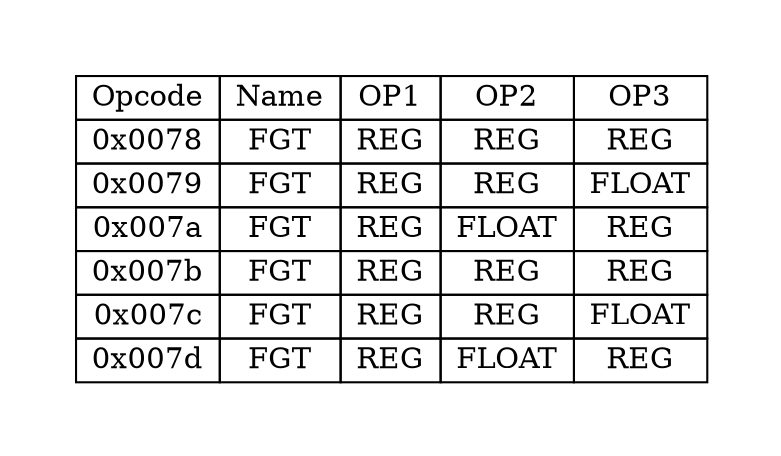digraph{
graph [pad="0.5", nodesep="0.5", ranksep="2" ]
node[shape=plain]
Foo [label=<
<table border="0" cellborder="1" cellspacing="0">
<tr><td> Opcode </td> <td> Name </td> <td> OP1 </td><td> OP2 </td><td> OP3 </td> </tr>
<tr><td> 0x0078 </td><td> FGT </td><td> REG </td><td> REG </td><td> REG </td> </tr>
<tr><td> 0x0079 </td><td> FGT </td><td> REG </td><td> REG </td><td> FLOAT </td> </tr>
<tr><td> 0x007a </td><td> FGT </td><td> REG </td><td> FLOAT </td><td> REG </td> </tr>
<tr><td> 0x007b </td><td> FGT </td><td> REG </td><td> REG </td><td> REG </td> </tr>
<tr><td> 0x007c </td><td> FGT </td><td> REG </td><td> REG </td><td> FLOAT </td> </tr>
<tr><td> 0x007d </td><td> FGT </td><td> REG </td><td> FLOAT </td><td> REG </td> </tr>
</table>>];
}
